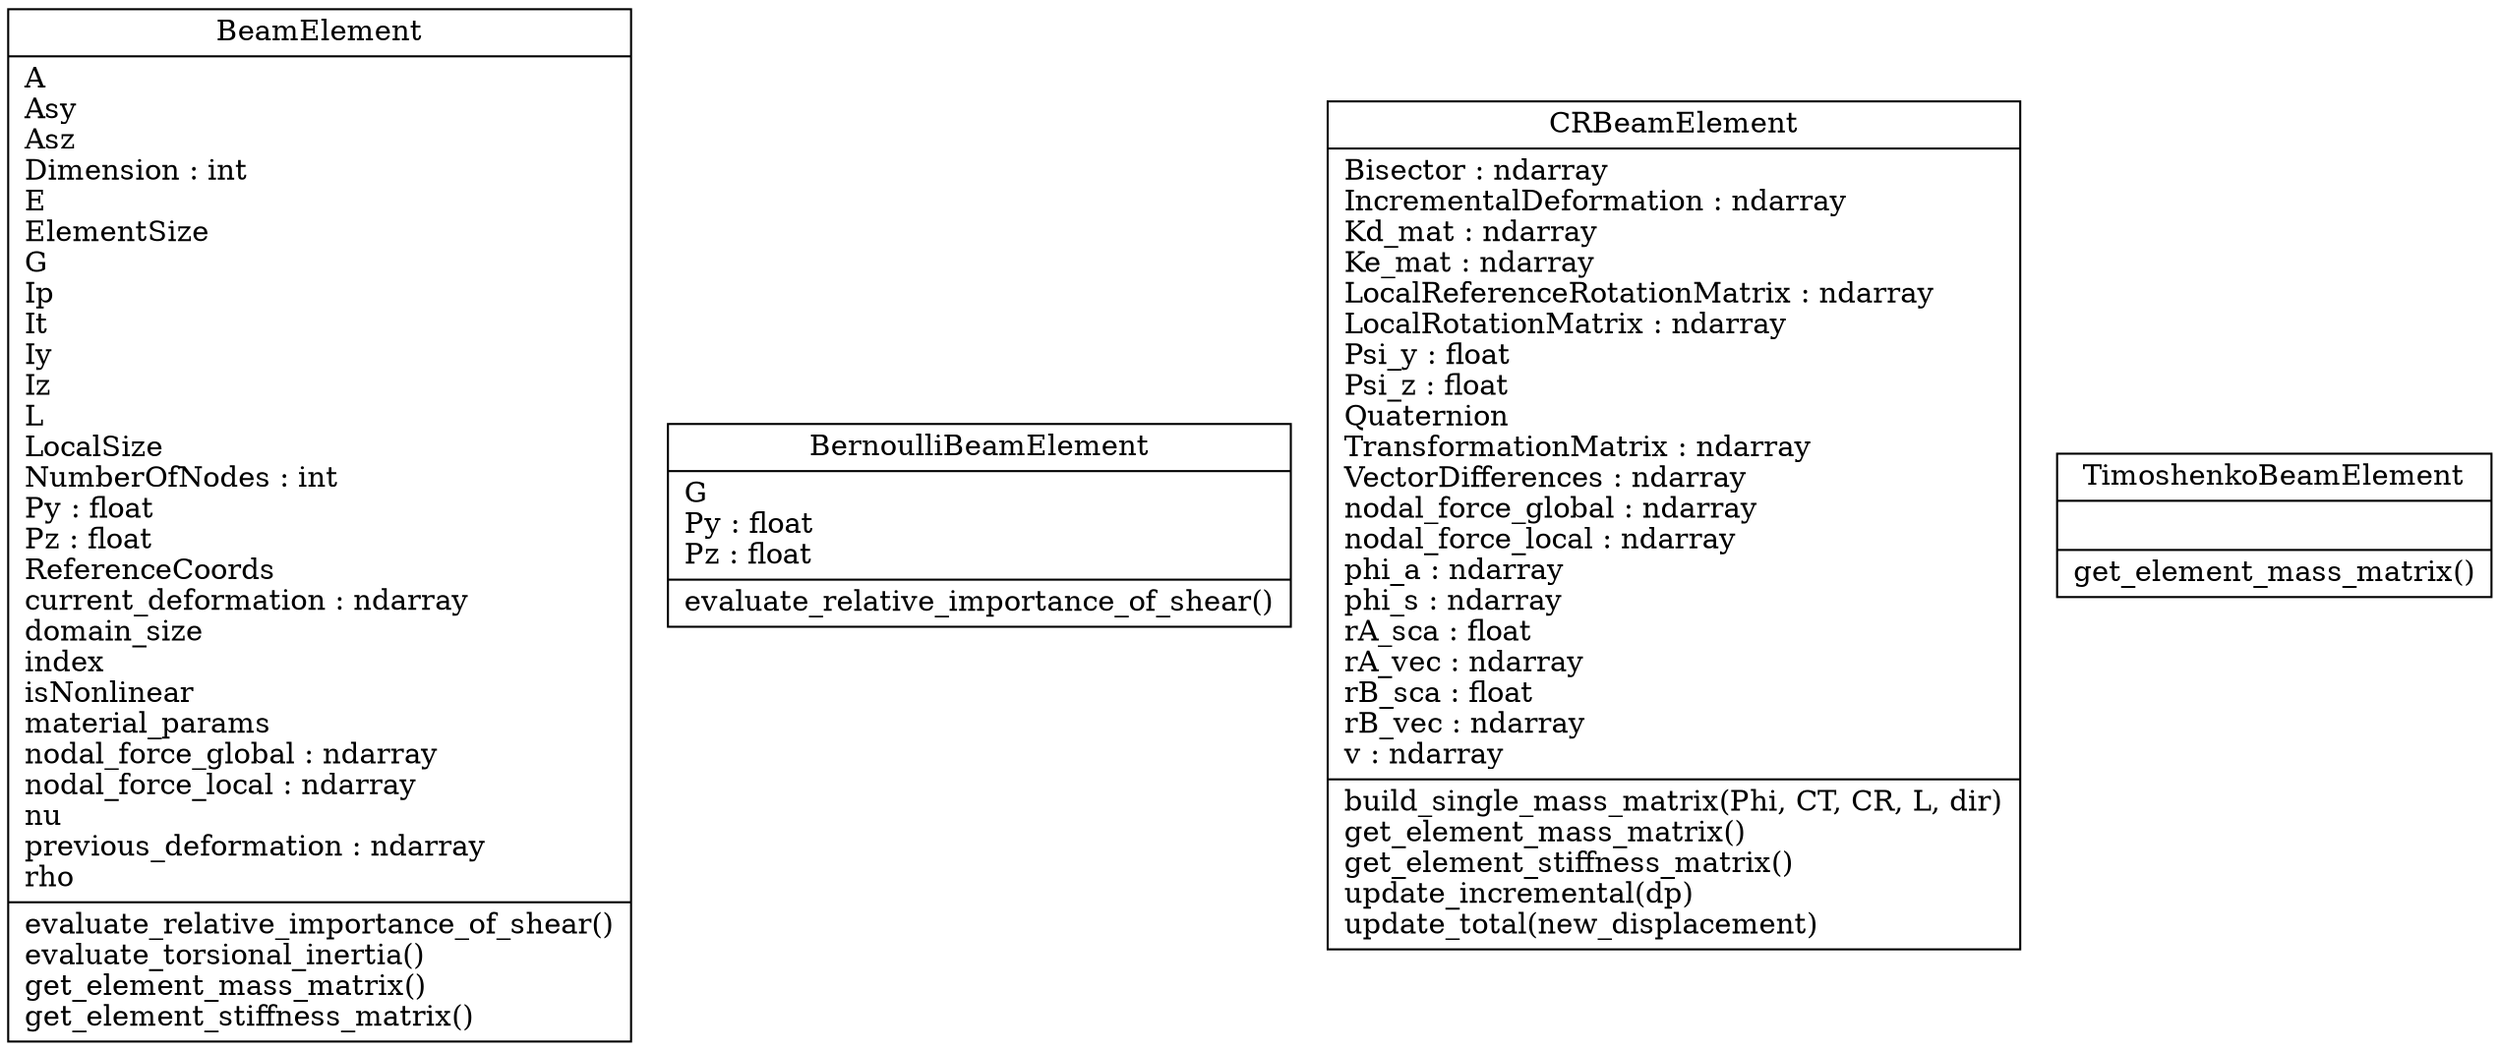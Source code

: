 digraph "classes" {
charset="utf-8"
rankdir=BT
"0" [label="{BeamElement|A\lAsy\lAsz\lDimension : int\lE\lElementSize\lG\lIp\lIt\lIy\lIz\lL\lLocalSize\lNumberOfNodes : int\lPy : float\lPz : float\lReferenceCoords\lcurrent_deformation : ndarray\ldomain_size\lindex\lisNonlinear\lmaterial_params\lnodal_force_global : ndarray\lnodal_force_local : ndarray\lnu\lprevious_deformation : ndarray\lrho\l|evaluate_relative_importance_of_shear()\levaluate_torsional_inertia()\lget_element_mass_matrix()\lget_element_stiffness_matrix()\l}", shape="record"];
"1" [label="{BernoulliBeamElement|G\lPy : float\lPz : float\l|evaluate_relative_importance_of_shear()\l}", shape="record"];
"2" [label="{CRBeamElement|Bisector : ndarray\lIncrementalDeformation : ndarray\lKd_mat : ndarray\lKe_mat : ndarray\lLocalReferenceRotationMatrix : ndarray\lLocalRotationMatrix : ndarray\lPsi_y : float\lPsi_z : float\lQuaternion\lTransformationMatrix : ndarray\lVectorDifferences : ndarray\lnodal_force_global : ndarray\lnodal_force_local : ndarray\lphi_a : ndarray\lphi_s : ndarray\lrA_sca : float\lrA_vec : ndarray\lrB_sca : float\lrB_vec : ndarray\lv : ndarray\l|build_single_mass_matrix(Phi, CT, CR, L, dir)\lget_element_mass_matrix()\lget_element_stiffness_matrix()\lupdate_incremental(dp)\lupdate_total(new_displacement)\l}", shape="record"];
"3" [label="{TimoshenkoBeamElement|\l|get_element_mass_matrix()\l}", shape="record"];
}
